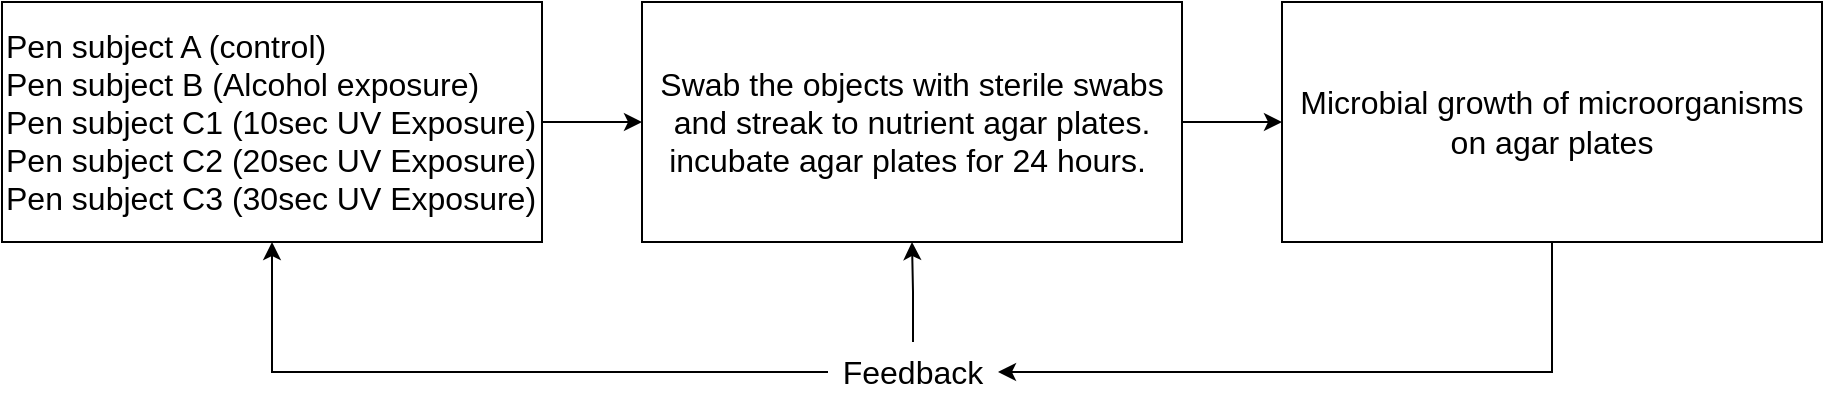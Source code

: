 <mxfile version="19.0.3" type="device"><diagram id="AxWOK6I2kCPhQnjjSmtt" name="Page-1"><mxGraphModel dx="2071" dy="764" grid="1" gridSize="10" guides="1" tooltips="1" connect="1" arrows="1" fold="1" page="1" pageScale="1" pageWidth="850" pageHeight="1100" math="0" shadow="0"><root><mxCell id="0"/><mxCell id="1" parent="0"/><mxCell id="d7VONF6vWANz-NYg2KR9-19" style="edgeStyle=orthogonalEdgeStyle;rounded=0;orthogonalLoop=1;jettySize=auto;html=1;exitX=0.5;exitY=1;exitDx=0;exitDy=0;entryX=1;entryY=0.5;entryDx=0;entryDy=0;fontSize=16;" edge="1" parent="1" source="OvMvBwMw49WibkrJsP_T-2" target="d7VONF6vWANz-NYg2KR9-1"><mxGeometry relative="1" as="geometry"/></mxCell><mxCell id="OvMvBwMw49WibkrJsP_T-2" value="&lt;div style=&quot;font-size: 16px;&quot;&gt;Microbial growth of microorganisms on agar plates&lt;/div&gt;" style="whiteSpace=wrap;html=1;align=center;fontSize=16;" parent="1" vertex="1"><mxGeometry x="610" y="230" width="270" height="120" as="geometry"/></mxCell><mxCell id="d7VONF6vWANz-NYg2KR9-16" value="" style="edgeStyle=orthogonalEdgeStyle;rounded=0;orthogonalLoop=1;jettySize=auto;html=1;fontSize=16;" edge="1" parent="1" source="d7VONF6vWANz-NYg2KR9-1" target="d7VONF6vWANz-NYg2KR9-5"><mxGeometry relative="1" as="geometry"/></mxCell><mxCell id="d7VONF6vWANz-NYg2KR9-18" style="edgeStyle=orthogonalEdgeStyle;rounded=0;orthogonalLoop=1;jettySize=auto;html=1;exitX=0;exitY=0.5;exitDx=0;exitDy=0;fontSize=16;" edge="1" parent="1" source="d7VONF6vWANz-NYg2KR9-1" target="d7VONF6vWANz-NYg2KR9-6"><mxGeometry relative="1" as="geometry"/></mxCell><mxCell id="d7VONF6vWANz-NYg2KR9-1" value="Feedback" style="text;html=1;strokeColor=none;fillColor=none;align=center;verticalAlign=middle;whiteSpace=wrap;rounded=0;fontSize=16;" vertex="1" parent="1"><mxGeometry x="383" y="400" width="85" height="30" as="geometry"/></mxCell><mxCell id="d7VONF6vWANz-NYg2KR9-7" value="" style="edgeStyle=orthogonalEdgeStyle;rounded=0;orthogonalLoop=1;jettySize=auto;html=1;fontSize=16;" edge="1" parent="1" source="d7VONF6vWANz-NYg2KR9-5" target="OvMvBwMw49WibkrJsP_T-2"><mxGeometry relative="1" as="geometry"/></mxCell><mxCell id="d7VONF6vWANz-NYg2KR9-5" value="&lt;div style=&quot;font-size: 16px;&quot;&gt;&lt;span style=&quot;font-size: 16px;&quot;&gt;Swab the objects with sterile swabs and streak to nutrient agar plates. incubate agar plates for 24 hours.&amp;nbsp;&lt;/span&gt;&lt;/div&gt;" style="rounded=0;whiteSpace=wrap;html=1;align=center;fontSize=16;" vertex="1" parent="1"><mxGeometry x="290" y="230" width="270" height="120" as="geometry"/></mxCell><mxCell id="d7VONF6vWANz-NYg2KR9-9" value="" style="edgeStyle=orthogonalEdgeStyle;rounded=0;orthogonalLoop=1;jettySize=auto;html=1;fontSize=16;" edge="1" parent="1" source="d7VONF6vWANz-NYg2KR9-6" target="d7VONF6vWANz-NYg2KR9-5"><mxGeometry relative="1" as="geometry"/></mxCell><mxCell id="d7VONF6vWANz-NYg2KR9-6" value="&lt;div style=&quot;font-size: 16px;&quot;&gt;&lt;span style=&quot;background-color: initial; font-size: 16px;&quot;&gt;&lt;font style=&quot;font-size: 16px;&quot;&gt;Pen subject A (control)&lt;/font&gt;&lt;/span&gt;&lt;/div&gt;&lt;div style=&quot;font-size: 16px;&quot;&gt;&lt;span style=&quot;background-color: initial; font-size: 16px;&quot;&gt;&lt;font style=&quot;font-size: 16px;&quot;&gt;Pen subject B (Alcohol exposure)&lt;/font&gt;&lt;/span&gt;&lt;/div&gt;&lt;div style=&quot;font-size: 16px;&quot;&gt;&lt;span style=&quot;background-color: initial; font-size: 16px;&quot;&gt;&lt;font style=&quot;font-size: 16px;&quot;&gt;Pen subject C1 (10sec UV Exposure)&lt;/font&gt;&lt;/span&gt;&lt;/div&gt;&lt;div style=&quot;font-size: 16px;&quot;&gt;&lt;span style=&quot;background-color: initial; font-size: 16px;&quot;&gt;&lt;font style=&quot;font-size: 16px;&quot;&gt;Pen subject C2 (20sec UV Exposure)&lt;/font&gt;&lt;/span&gt;&lt;/div&gt;&lt;div style=&quot;font-size: 16px;&quot;&gt;&lt;span style=&quot;background-color: initial; font-size: 16px;&quot;&gt;&lt;font style=&quot;font-size: 16px;&quot;&gt;Pen subject C3 (30sec UV Exposure)&lt;/font&gt;&lt;/span&gt;&lt;/div&gt;" style="whiteSpace=wrap;html=1;align=left;fontSize=16;" vertex="1" parent="1"><mxGeometry x="-30" y="230" width="270" height="120" as="geometry"/></mxCell></root></mxGraphModel></diagram></mxfile>
